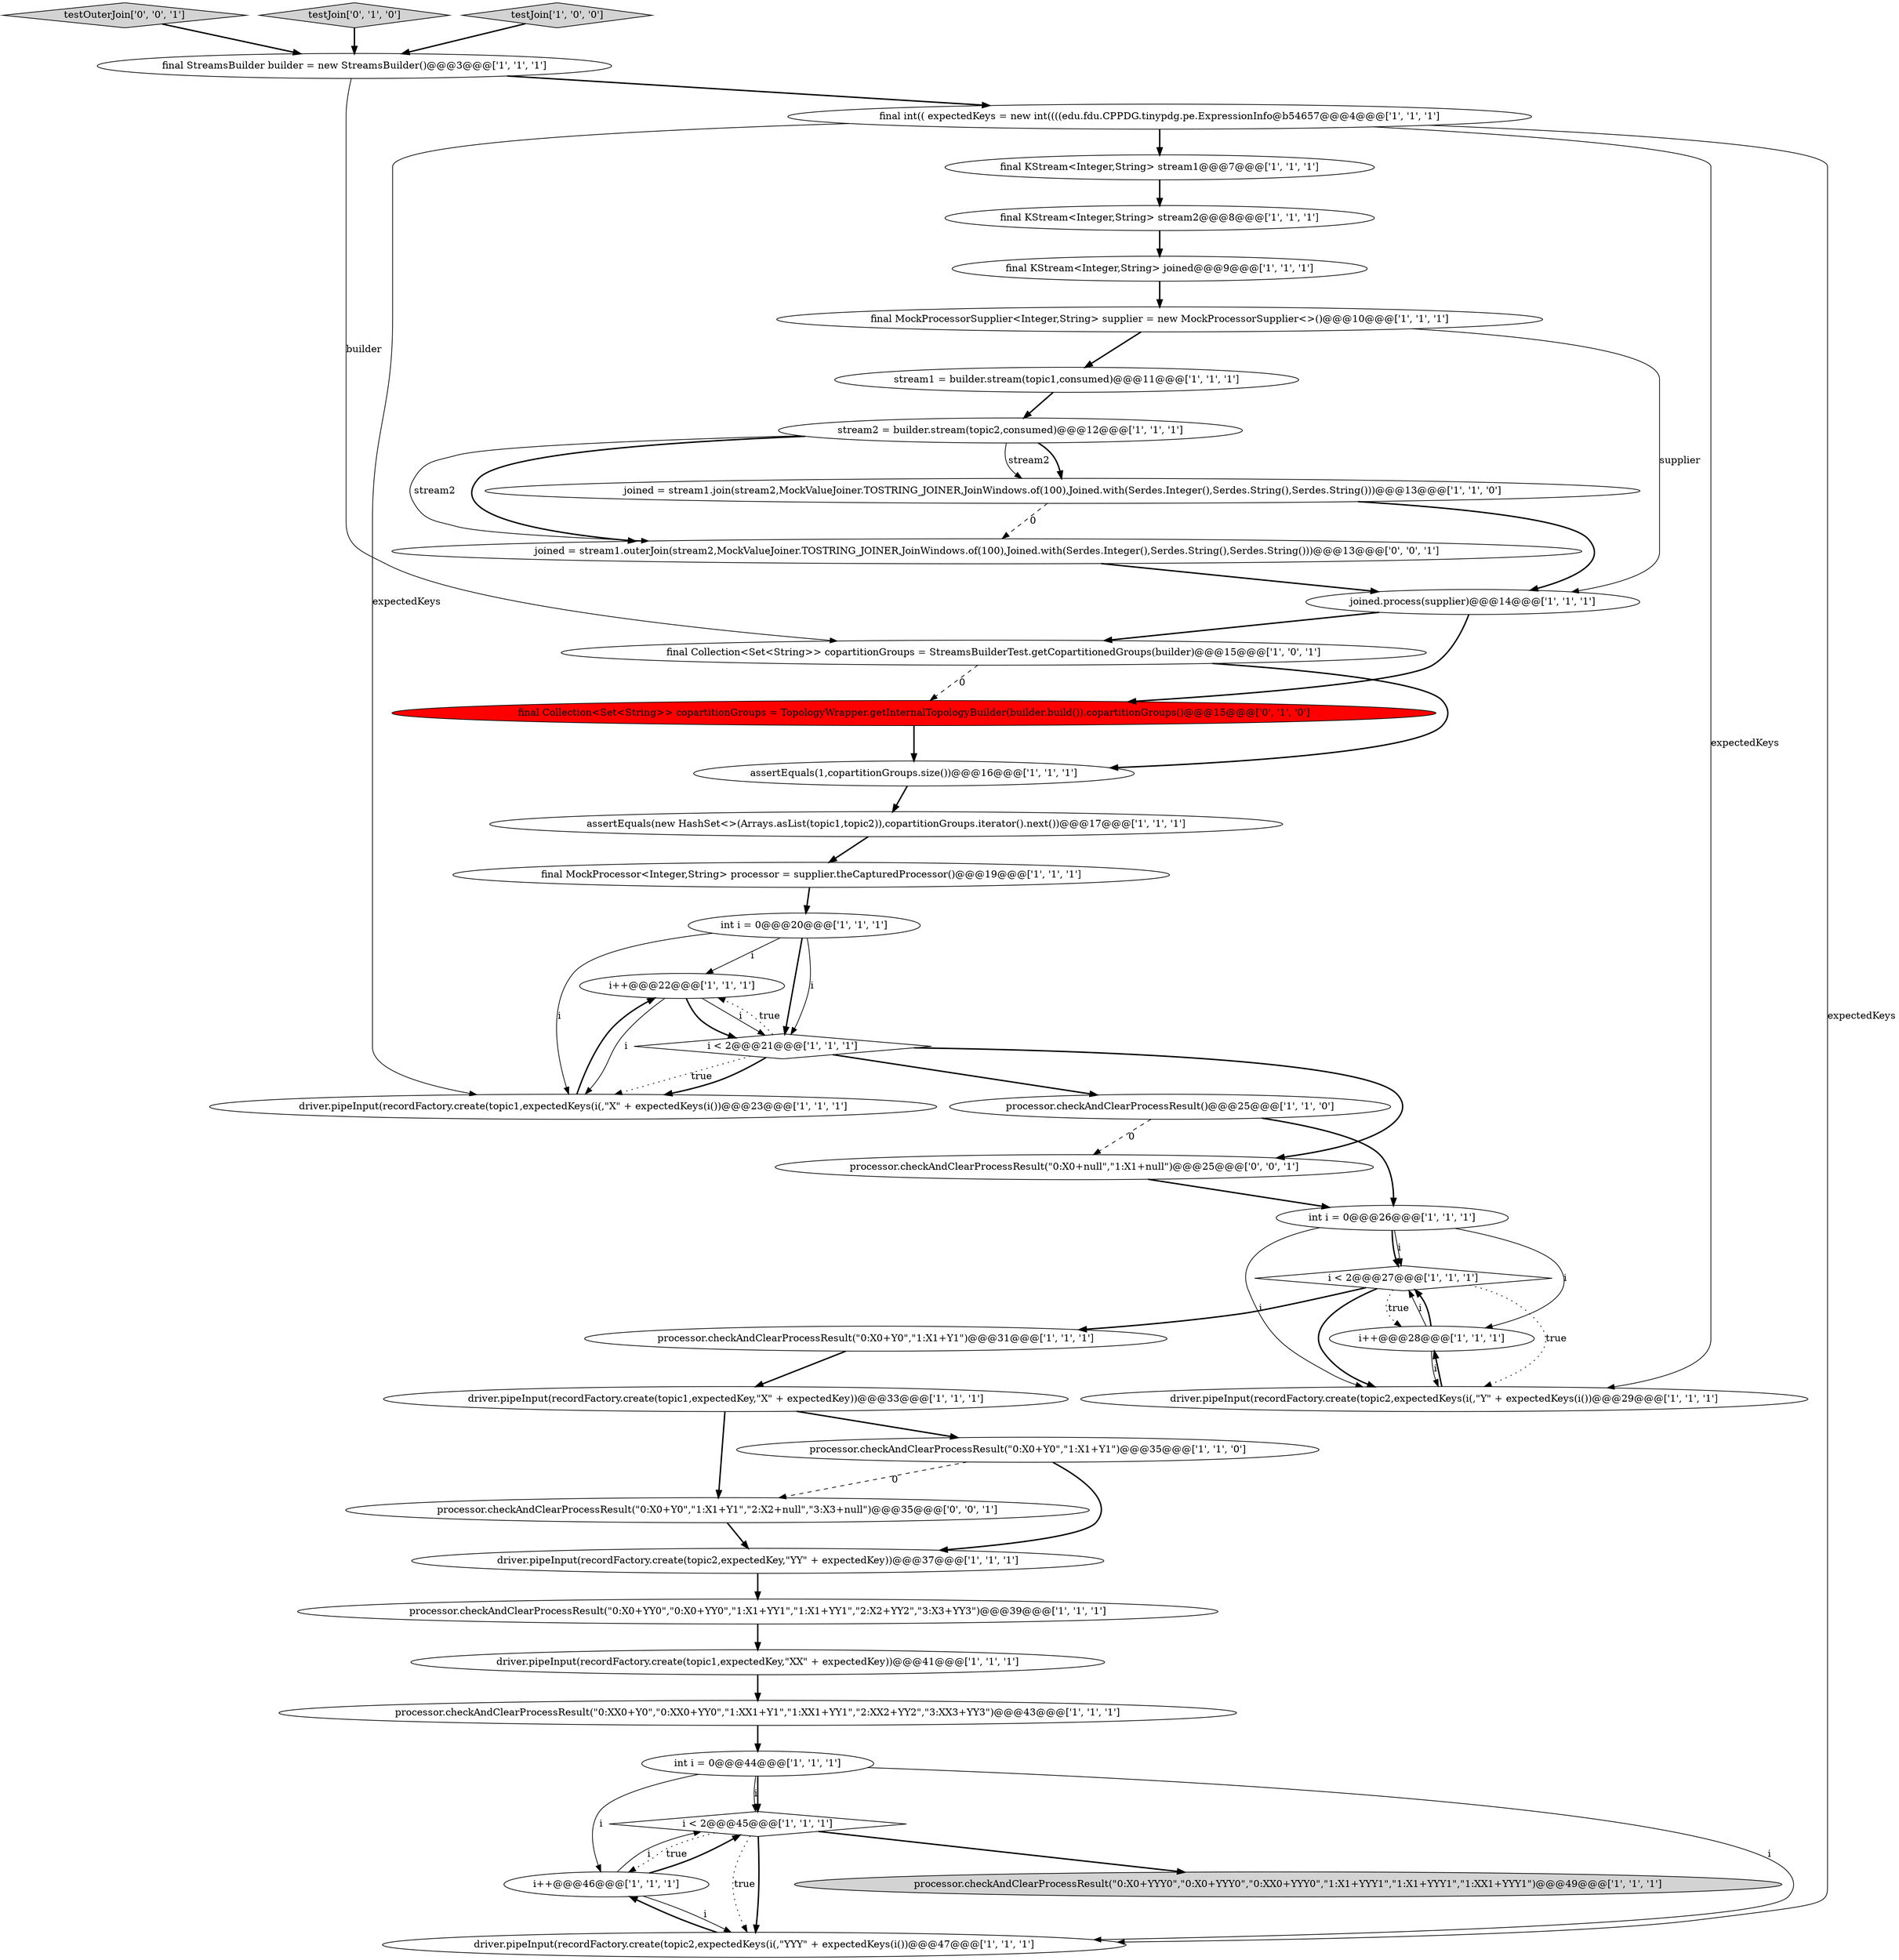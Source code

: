 digraph {
5 [style = filled, label = "i++@@@22@@@['1', '1', '1']", fillcolor = white, shape = ellipse image = "AAA0AAABBB1BBB"];
11 [style = filled, label = "stream2 = builder.stream(topic2,consumed)@@@12@@@['1', '1', '1']", fillcolor = white, shape = ellipse image = "AAA0AAABBB1BBB"];
40 [style = filled, label = "processor.checkAndClearProcessResult(\"0:X0+null\",\"1:X1+null\")@@@25@@@['0', '0', '1']", fillcolor = white, shape = ellipse image = "AAA0AAABBB3BBB"];
33 [style = filled, label = "i < 2@@@27@@@['1', '1', '1']", fillcolor = white, shape = diamond image = "AAA0AAABBB1BBB"];
12 [style = filled, label = "int i = 0@@@44@@@['1', '1', '1']", fillcolor = white, shape = ellipse image = "AAA0AAABBB1BBB"];
8 [style = filled, label = "i < 2@@@45@@@['1', '1', '1']", fillcolor = white, shape = diamond image = "AAA0AAABBB1BBB"];
24 [style = filled, label = "processor.checkAndClearProcessResult(\"0:X0+Y0\",\"1:X1+Y1\")@@@31@@@['1', '1', '1']", fillcolor = white, shape = ellipse image = "AAA0AAABBB1BBB"];
0 [style = filled, label = "i++@@@46@@@['1', '1', '1']", fillcolor = white, shape = ellipse image = "AAA0AAABBB1BBB"];
3 [style = filled, label = "driver.pipeInput(recordFactory.create(topic2,expectedKeys(i(,\"YYY\" + expectedKeys(i())@@@47@@@['1', '1', '1']", fillcolor = white, shape = ellipse image = "AAA0AAABBB1BBB"];
17 [style = filled, label = "i < 2@@@21@@@['1', '1', '1']", fillcolor = white, shape = diamond image = "AAA0AAABBB1BBB"];
38 [style = filled, label = "testOuterJoin['0', '0', '1']", fillcolor = lightgray, shape = diamond image = "AAA0AAABBB3BBB"];
25 [style = filled, label = "driver.pipeInput(recordFactory.create(topic1,expectedKey,\"XX\" + expectedKey))@@@41@@@['1', '1', '1']", fillcolor = white, shape = ellipse image = "AAA0AAABBB1BBB"];
27 [style = filled, label = "joined.process(supplier)@@@14@@@['1', '1', '1']", fillcolor = white, shape = ellipse image = "AAA0AAABBB1BBB"];
15 [style = filled, label = "processor.checkAndClearProcessResult(\"0:X0+Y0\",\"1:X1+Y1\")@@@35@@@['1', '1', '0']", fillcolor = white, shape = ellipse image = "AAA0AAABBB1BBB"];
30 [style = filled, label = "processor.checkAndClearProcessResult()@@@25@@@['1', '1', '0']", fillcolor = white, shape = ellipse image = "AAA0AAABBB1BBB"];
13 [style = filled, label = "stream1 = builder.stream(topic1,consumed)@@@11@@@['1', '1', '1']", fillcolor = white, shape = ellipse image = "AAA0AAABBB1BBB"];
19 [style = filled, label = "assertEquals(new HashSet<>(Arrays.asList(topic1,topic2)),copartitionGroups.iterator().next())@@@17@@@['1', '1', '1']", fillcolor = white, shape = ellipse image = "AAA0AAABBB1BBB"];
9 [style = filled, label = "final KStream<Integer,String> stream1@@@7@@@['1', '1', '1']", fillcolor = white, shape = ellipse image = "AAA0AAABBB1BBB"];
36 [style = filled, label = "testJoin['0', '1', '0']", fillcolor = lightgray, shape = diamond image = "AAA0AAABBB2BBB"];
39 [style = filled, label = "joined = stream1.outerJoin(stream2,MockValueJoiner.TOSTRING_JOINER,JoinWindows.of(100),Joined.with(Serdes.Integer(),Serdes.String(),Serdes.String()))@@@13@@@['0', '0', '1']", fillcolor = white, shape = ellipse image = "AAA0AAABBB3BBB"];
22 [style = filled, label = "final int(( expectedKeys = new int((((edu.fdu.CPPDG.tinypdg.pe.ExpressionInfo@b54657@@@4@@@['1', '1', '1']", fillcolor = white, shape = ellipse image = "AAA0AAABBB1BBB"];
35 [style = filled, label = "driver.pipeInput(recordFactory.create(topic1,expectedKey,\"X\" + expectedKey))@@@33@@@['1', '1', '1']", fillcolor = white, shape = ellipse image = "AAA0AAABBB1BBB"];
23 [style = filled, label = "final KStream<Integer,String> stream2@@@8@@@['1', '1', '1']", fillcolor = white, shape = ellipse image = "AAA0AAABBB1BBB"];
34 [style = filled, label = "int i = 0@@@20@@@['1', '1', '1']", fillcolor = white, shape = ellipse image = "AAA0AAABBB1BBB"];
37 [style = filled, label = "final Collection<Set<String>> copartitionGroups = TopologyWrapper.getInternalTopologyBuilder(builder.build()).copartitionGroups()@@@15@@@['0', '1', '0']", fillcolor = red, shape = ellipse image = "AAA1AAABBB2BBB"];
6 [style = filled, label = "int i = 0@@@26@@@['1', '1', '1']", fillcolor = white, shape = ellipse image = "AAA0AAABBB1BBB"];
10 [style = filled, label = "joined = stream1.join(stream2,MockValueJoiner.TOSTRING_JOINER,JoinWindows.of(100),Joined.with(Serdes.Integer(),Serdes.String(),Serdes.String()))@@@13@@@['1', '1', '0']", fillcolor = white, shape = ellipse image = "AAA0AAABBB1BBB"];
41 [style = filled, label = "processor.checkAndClearProcessResult(\"0:X0+Y0\",\"1:X1+Y1\",\"2:X2+null\",\"3:X3+null\")@@@35@@@['0', '0', '1']", fillcolor = white, shape = ellipse image = "AAA0AAABBB3BBB"];
29 [style = filled, label = "final MockProcessor<Integer,String> processor = supplier.theCapturedProcessor()@@@19@@@['1', '1', '1']", fillcolor = white, shape = ellipse image = "AAA0AAABBB1BBB"];
4 [style = filled, label = "final StreamsBuilder builder = new StreamsBuilder()@@@3@@@['1', '1', '1']", fillcolor = white, shape = ellipse image = "AAA0AAABBB1BBB"];
21 [style = filled, label = "final KStream<Integer,String> joined@@@9@@@['1', '1', '1']", fillcolor = white, shape = ellipse image = "AAA0AAABBB1BBB"];
16 [style = filled, label = "driver.pipeInput(recordFactory.create(topic1,expectedKeys(i(,\"X\" + expectedKeys(i())@@@23@@@['1', '1', '1']", fillcolor = white, shape = ellipse image = "AAA0AAABBB1BBB"];
20 [style = filled, label = "testJoin['1', '0', '0']", fillcolor = lightgray, shape = diamond image = "AAA0AAABBB1BBB"];
31 [style = filled, label = "processor.checkAndClearProcessResult(\"0:XX0+Y0\",\"0:XX0+YY0\",\"1:XX1+Y1\",\"1:XX1+YY1\",\"2:XX2+YY2\",\"3:XX3+YY3\")@@@43@@@['1', '1', '1']", fillcolor = white, shape = ellipse image = "AAA0AAABBB1BBB"];
26 [style = filled, label = "i++@@@28@@@['1', '1', '1']", fillcolor = white, shape = ellipse image = "AAA0AAABBB1BBB"];
14 [style = filled, label = "driver.pipeInput(recordFactory.create(topic2,expectedKeys(i(,\"Y\" + expectedKeys(i())@@@29@@@['1', '1', '1']", fillcolor = white, shape = ellipse image = "AAA0AAABBB1BBB"];
2 [style = filled, label = "driver.pipeInput(recordFactory.create(topic2,expectedKey,\"YY\" + expectedKey))@@@37@@@['1', '1', '1']", fillcolor = white, shape = ellipse image = "AAA0AAABBB1BBB"];
1 [style = filled, label = "processor.checkAndClearProcessResult(\"0:X0+YYY0\",\"0:X0+YYY0\",\"0:XX0+YYY0\",\"1:X1+YYY1\",\"1:X1+YYY1\",\"1:XX1+YYY1\")@@@49@@@['1', '1', '1']", fillcolor = lightgray, shape = ellipse image = "AAA0AAABBB1BBB"];
18 [style = filled, label = "assertEquals(1,copartitionGroups.size())@@@16@@@['1', '1', '1']", fillcolor = white, shape = ellipse image = "AAA0AAABBB1BBB"];
32 [style = filled, label = "processor.checkAndClearProcessResult(\"0:X0+YY0\",\"0:X0+YY0\",\"1:X1+YY1\",\"1:X1+YY1\",\"2:X2+YY2\",\"3:X3+YY3\")@@@39@@@['1', '1', '1']", fillcolor = white, shape = ellipse image = "AAA0AAABBB1BBB"];
28 [style = filled, label = "final MockProcessorSupplier<Integer,String> supplier = new MockProcessorSupplier<>()@@@10@@@['1', '1', '1']", fillcolor = white, shape = ellipse image = "AAA0AAABBB1BBB"];
7 [style = filled, label = "final Collection<Set<String>> copartitionGroups = StreamsBuilderTest.getCopartitionedGroups(builder)@@@15@@@['1', '0', '1']", fillcolor = white, shape = ellipse image = "AAA0AAABBB1BBB"];
33->14 [style = bold, label=""];
15->2 [style = bold, label=""];
5->16 [style = solid, label="i"];
30->40 [style = dashed, label="0"];
4->7 [style = solid, label="builder"];
40->6 [style = bold, label=""];
6->26 [style = solid, label="i"];
12->0 [style = solid, label="i"];
35->15 [style = bold, label=""];
10->39 [style = dashed, label="0"];
24->35 [style = bold, label=""];
35->41 [style = bold, label=""];
10->27 [style = bold, label=""];
19->29 [style = bold, label=""];
12->8 [style = solid, label="i"];
22->9 [style = bold, label=""];
8->3 [style = bold, label=""];
36->4 [style = bold, label=""];
18->19 [style = bold, label=""];
38->4 [style = bold, label=""];
17->40 [style = bold, label=""];
28->13 [style = bold, label=""];
17->30 [style = bold, label=""];
33->14 [style = dotted, label="true"];
29->34 [style = bold, label=""];
39->27 [style = bold, label=""];
30->6 [style = bold, label=""];
5->17 [style = bold, label=""];
41->2 [style = bold, label=""];
13->11 [style = bold, label=""];
33->26 [style = dotted, label="true"];
31->12 [style = bold, label=""];
8->3 [style = dotted, label="true"];
22->16 [style = solid, label="expectedKeys"];
3->0 [style = bold, label=""];
21->28 [style = bold, label=""];
20->4 [style = bold, label=""];
15->41 [style = dashed, label="0"];
25->31 [style = bold, label=""];
5->17 [style = solid, label="i"];
17->16 [style = dotted, label="true"];
9->23 [style = bold, label=""];
14->26 [style = bold, label=""];
8->1 [style = bold, label=""];
22->14 [style = solid, label="expectedKeys"];
22->3 [style = solid, label="expectedKeys"];
27->37 [style = bold, label=""];
6->33 [style = solid, label="i"];
11->39 [style = solid, label="stream2"];
23->21 [style = bold, label=""];
11->10 [style = bold, label=""];
12->8 [style = bold, label=""];
6->33 [style = bold, label=""];
33->24 [style = bold, label=""];
34->17 [style = bold, label=""];
27->7 [style = bold, label=""];
0->3 [style = solid, label="i"];
32->25 [style = bold, label=""];
0->8 [style = bold, label=""];
0->8 [style = solid, label="i"];
37->18 [style = bold, label=""];
7->18 [style = bold, label=""];
16->5 [style = bold, label=""];
11->39 [style = bold, label=""];
28->27 [style = solid, label="supplier"];
7->37 [style = dashed, label="0"];
8->0 [style = dotted, label="true"];
2->32 [style = bold, label=""];
26->33 [style = solid, label="i"];
34->5 [style = solid, label="i"];
12->3 [style = solid, label="i"];
26->33 [style = bold, label=""];
11->10 [style = solid, label="stream2"];
34->17 [style = solid, label="i"];
4->22 [style = bold, label=""];
6->14 [style = solid, label="i"];
17->16 [style = bold, label=""];
26->14 [style = solid, label="i"];
34->16 [style = solid, label="i"];
17->5 [style = dotted, label="true"];
}

